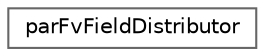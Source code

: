digraph "Graphical Class Hierarchy"
{
 // LATEX_PDF_SIZE
  bgcolor="transparent";
  edge [fontname=Helvetica,fontsize=10,labelfontname=Helvetica,labelfontsize=10];
  node [fontname=Helvetica,fontsize=10,shape=box,height=0.2,width=0.4];
  rankdir="LR";
  Node0 [id="Node000000",label="parFvFieldDistributor",height=0.2,width=0.4,color="grey40", fillcolor="white", style="filled",URL="$classFoam_1_1parFvFieldDistributor.html",tooltip="Finite volume reconstructor for volume and surface fields."];
}
